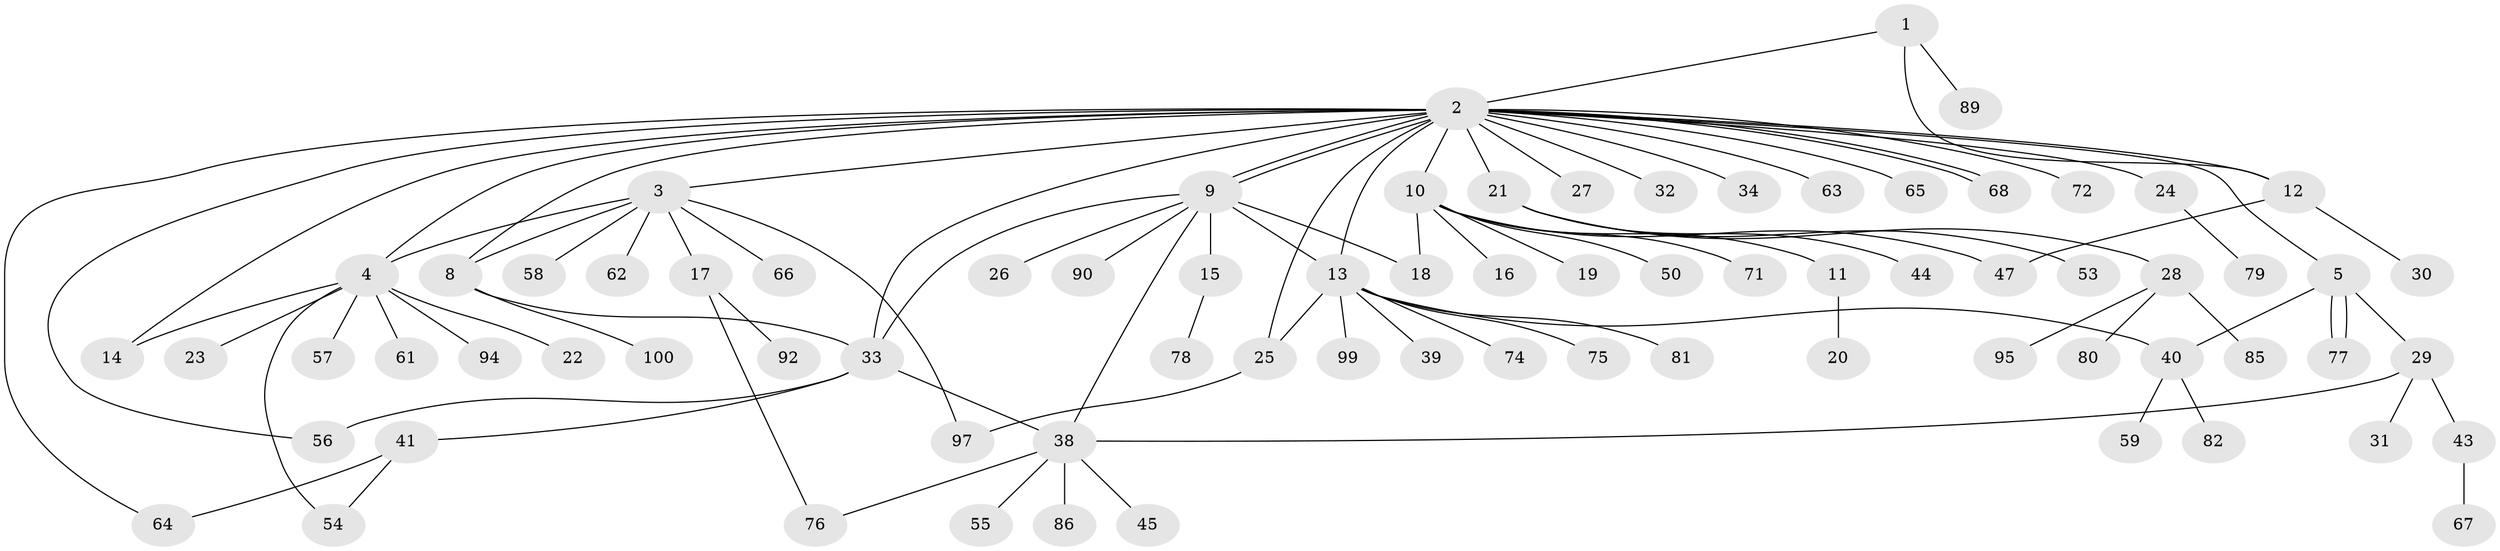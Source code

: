 // original degree distribution, {3: 0.07, 26: 0.01, 6: 0.02, 7: 0.02, 5: 0.04, 4: 0.06, 10: 0.01, 9: 0.02, 2: 0.22, 1: 0.53}
// Generated by graph-tools (version 1.1) at 2025/11/02/21/25 10:11:09]
// undirected, 77 vertices, 97 edges
graph export_dot {
graph [start="1"]
  node [color=gray90,style=filled];
  1;
  2 [super="+52"];
  3 [super="+7"];
  4 [super="+6"];
  5 [super="+91"];
  8 [super="+46"];
  9 [super="+60"];
  10 [super="+88"];
  11;
  12 [super="+69"];
  13 [super="+35"];
  14;
  15;
  16;
  17 [super="+96"];
  18 [super="+70"];
  19;
  20;
  21 [super="+93"];
  22;
  23;
  24 [super="+51"];
  25 [super="+98"];
  26;
  27;
  28 [super="+48"];
  29 [super="+37"];
  30;
  31;
  32;
  33 [super="+36"];
  34;
  38 [super="+42"];
  39;
  40 [super="+49"];
  41 [super="+83"];
  43;
  44;
  45;
  47;
  50;
  53;
  54;
  55;
  56;
  57;
  58;
  59;
  61;
  62;
  63;
  64;
  65;
  66;
  67 [super="+84"];
  68 [super="+73"];
  71 [super="+87"];
  72;
  74;
  75;
  76;
  77;
  78;
  79;
  80;
  81;
  82;
  85;
  86;
  89;
  90;
  92;
  94;
  95;
  97;
  99;
  100;
  1 -- 2;
  1 -- 12;
  1 -- 89;
  2 -- 3;
  2 -- 4 [weight=2];
  2 -- 5;
  2 -- 8;
  2 -- 9;
  2 -- 9;
  2 -- 10;
  2 -- 12;
  2 -- 13;
  2 -- 14;
  2 -- 21;
  2 -- 24;
  2 -- 25;
  2 -- 27;
  2 -- 32;
  2 -- 34;
  2 -- 56;
  2 -- 64;
  2 -- 65;
  2 -- 68;
  2 -- 68;
  2 -- 72;
  2 -- 63;
  2 -- 33;
  3 -- 17;
  3 -- 58;
  3 -- 62;
  3 -- 66;
  3 -- 8;
  3 -- 97;
  3 -- 4;
  4 -- 14;
  4 -- 54;
  4 -- 61;
  4 -- 94;
  4 -- 22;
  4 -- 23;
  4 -- 57;
  5 -- 29;
  5 -- 77;
  5 -- 77;
  5 -- 40;
  8 -- 33;
  8 -- 100;
  9 -- 13;
  9 -- 15;
  9 -- 26;
  9 -- 33;
  9 -- 38;
  9 -- 90;
  9 -- 18;
  10 -- 11;
  10 -- 16;
  10 -- 18;
  10 -- 19;
  10 -- 47;
  10 -- 50;
  10 -- 71;
  11 -- 20;
  12 -- 30;
  12 -- 47;
  13 -- 39;
  13 -- 40;
  13 -- 75;
  13 -- 81;
  13 -- 99;
  13 -- 74;
  13 -- 25;
  15 -- 78;
  17 -- 76;
  17 -- 92;
  21 -- 28;
  21 -- 44;
  21 -- 53;
  24 -- 79;
  25 -- 97;
  28 -- 80;
  28 -- 85;
  28 -- 95;
  29 -- 31;
  29 -- 38;
  29 -- 43;
  33 -- 38;
  33 -- 41;
  33 -- 56;
  38 -- 45;
  38 -- 55;
  38 -- 86;
  38 -- 76;
  40 -- 59;
  40 -- 82;
  41 -- 54;
  41 -- 64;
  43 -- 67;
}
